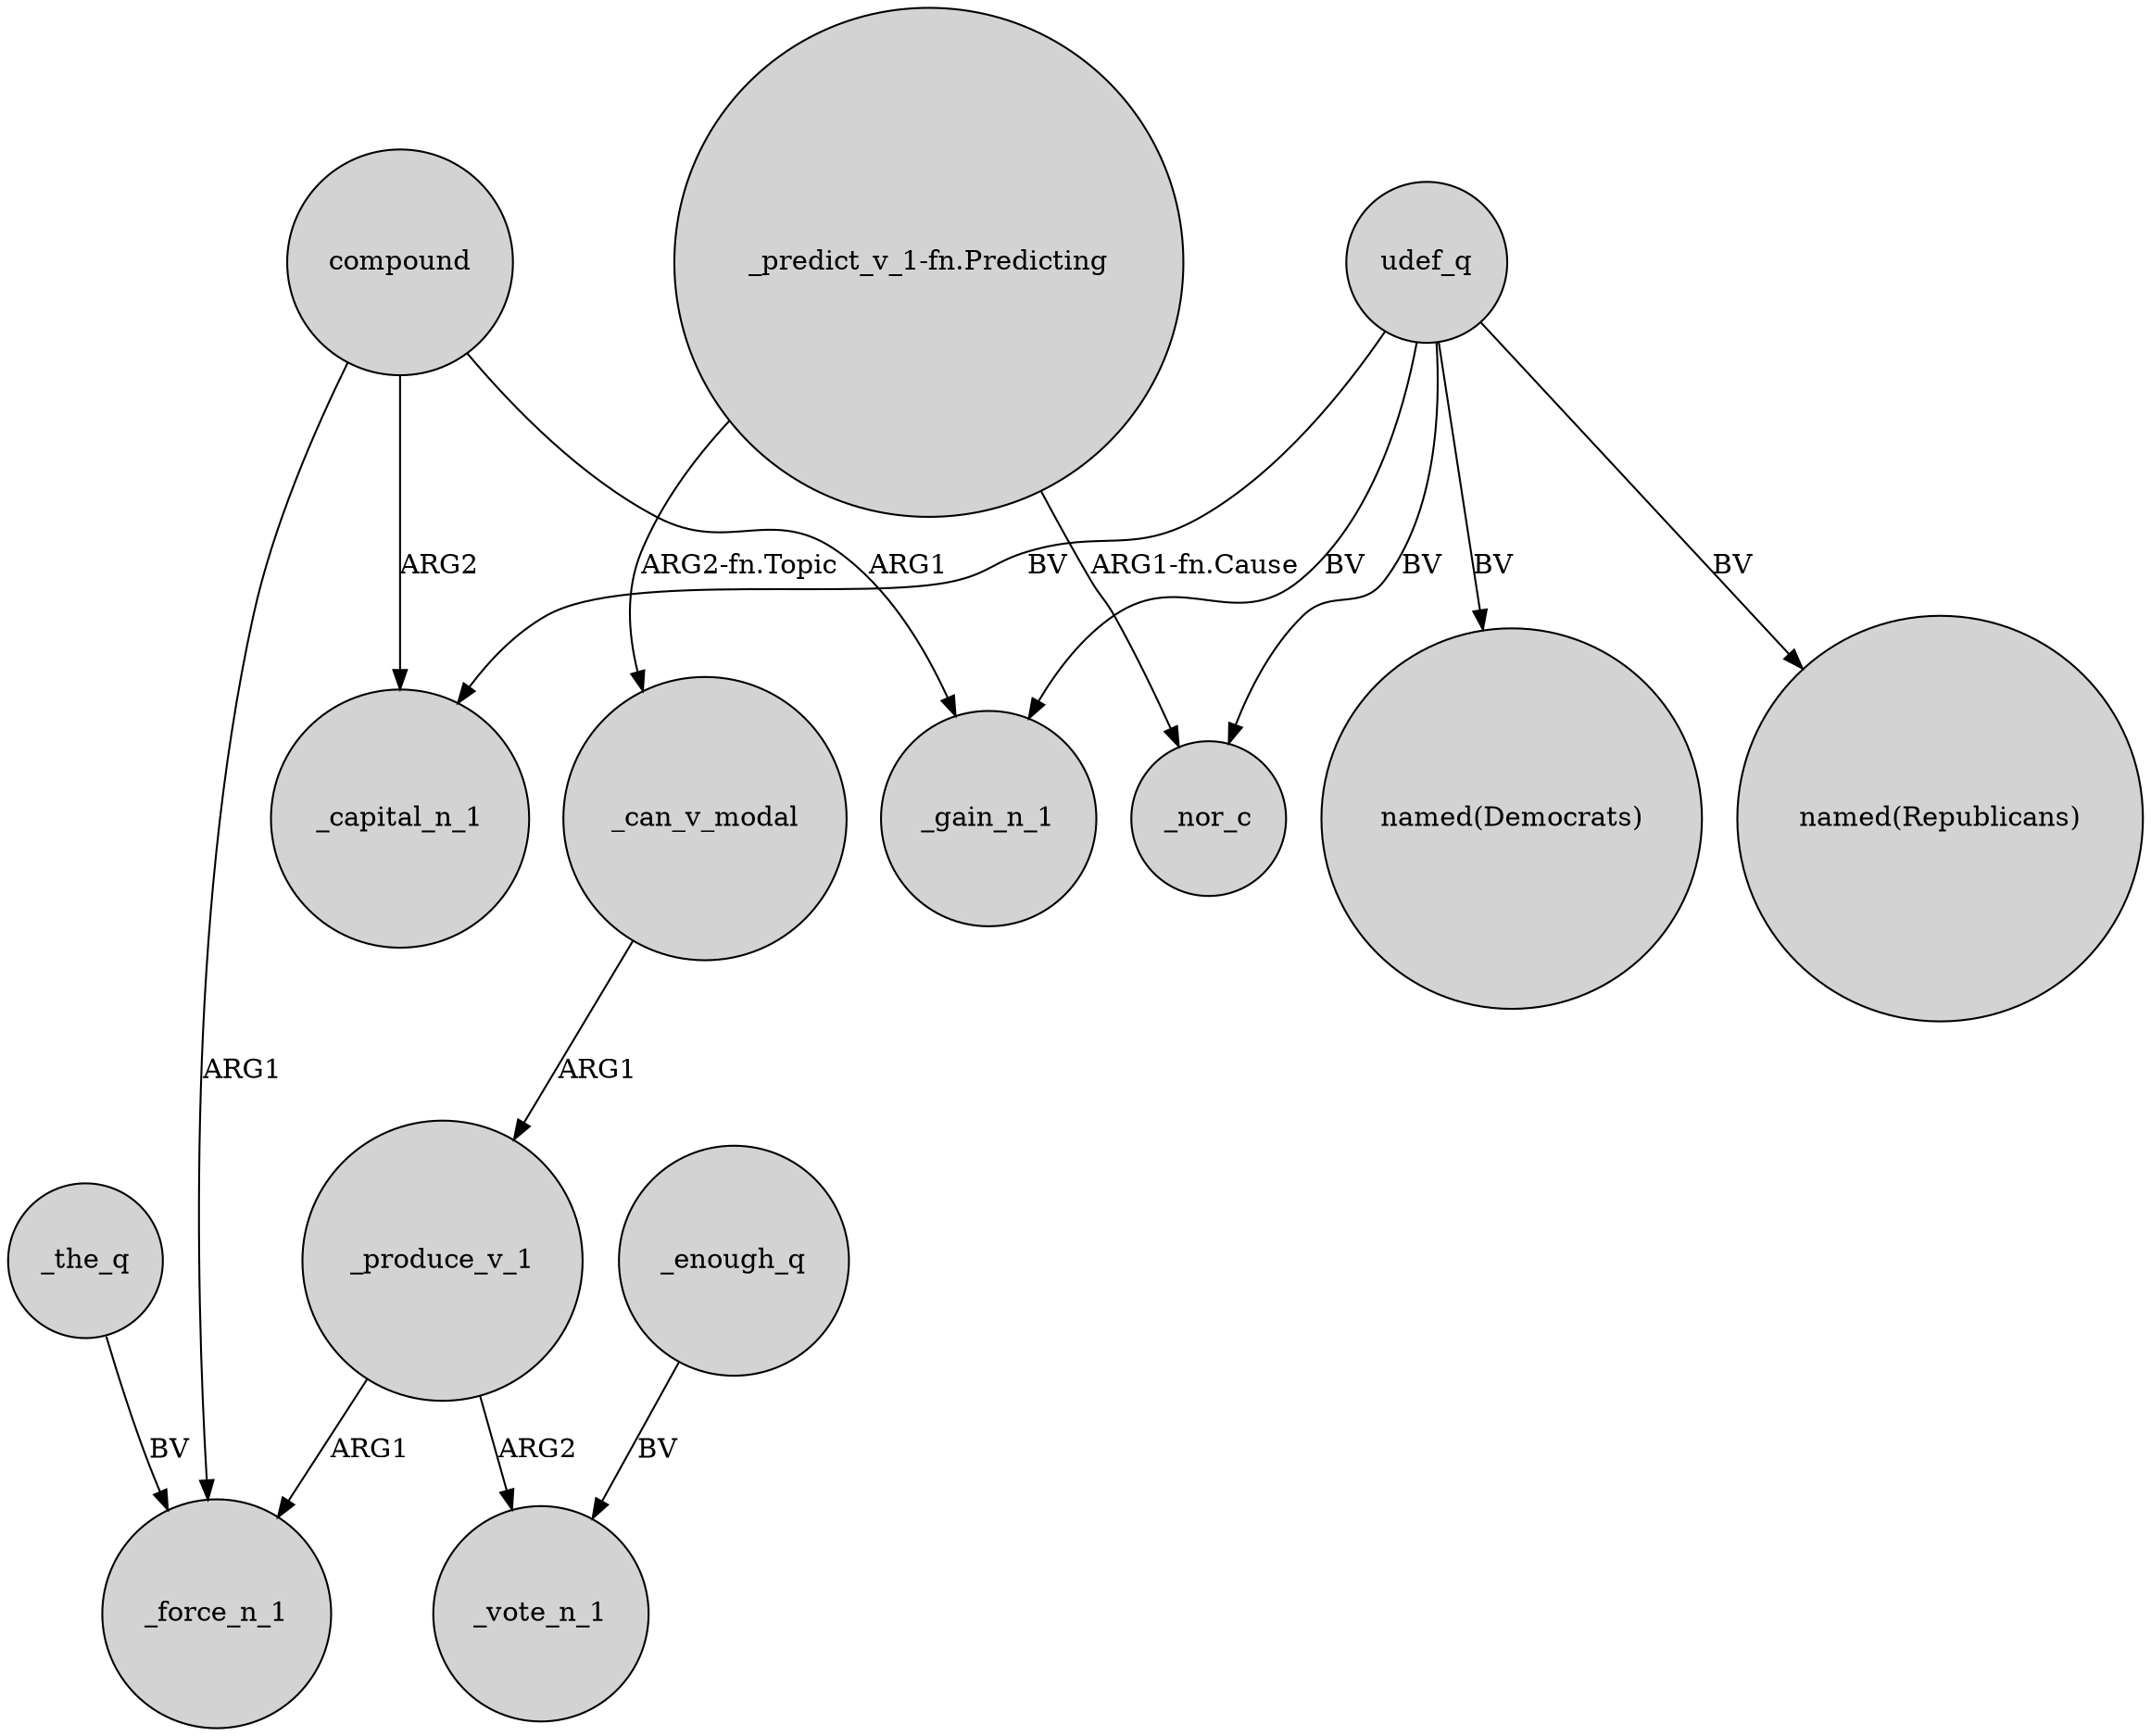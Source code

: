 digraph {
	node [shape=circle style=filled]
	"_predict_v_1-fn.Predicting" -> _can_v_modal [label="ARG2-fn.Topic"]
	udef_q -> "named(Democrats)" [label=BV]
	"_predict_v_1-fn.Predicting" -> _nor_c [label="ARG1-fn.Cause"]
	_the_q -> _force_n_1 [label=BV]
	compound -> _capital_n_1 [label=ARG2]
	_produce_v_1 -> _force_n_1 [label=ARG1]
	udef_q -> "named(Republicans)" [label=BV]
	_produce_v_1 -> _vote_n_1 [label=ARG2]
	udef_q -> _gain_n_1 [label=BV]
	udef_q -> _nor_c [label=BV]
	compound -> _force_n_1 [label=ARG1]
	_can_v_modal -> _produce_v_1 [label=ARG1]
	_enough_q -> _vote_n_1 [label=BV]
	udef_q -> _capital_n_1 [label=BV]
	compound -> _gain_n_1 [label=ARG1]
}
